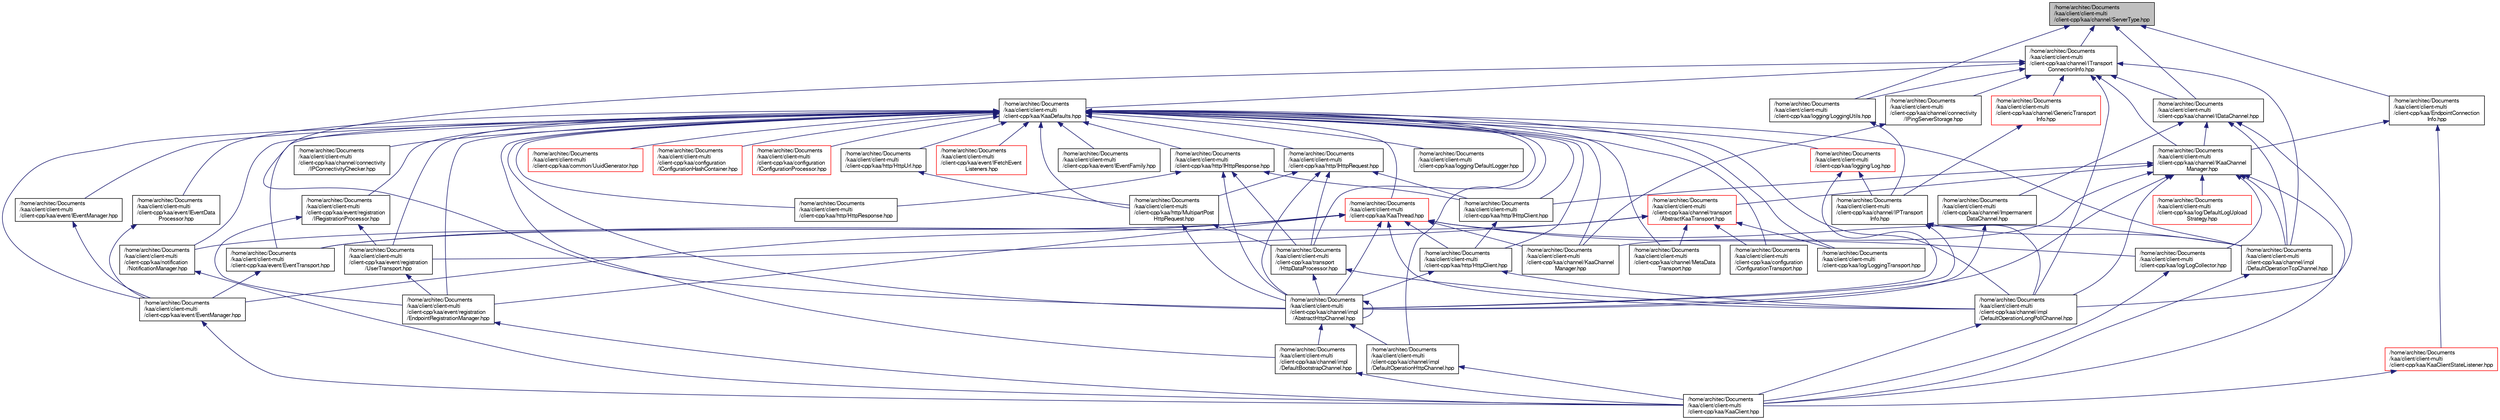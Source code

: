 digraph "/home/architec/Documents/kaa/client/client-multi/client-cpp/kaa/channel/ServerType.hpp"
{
  bgcolor="transparent";
  edge [fontname="FreeSans",fontsize="10",labelfontname="FreeSans",labelfontsize="10"];
  node [fontname="FreeSans",fontsize="10",shape=record];
  Node1 [label="/home/architec/Documents\l/kaa/client/client-multi\l/client-cpp/kaa/channel/ServerType.hpp",height=0.2,width=0.4,color="black", fillcolor="grey75", style="filled" fontcolor="black"];
  Node1 -> Node2 [dir="back",color="midnightblue",fontsize="10",style="solid",fontname="FreeSans"];
  Node2 [label="/home/architec/Documents\l/kaa/client/client-multi\l/client-cpp/kaa/channel/ITransport\lConnectionInfo.hpp",height=0.2,width=0.4,color="black",URL="$ITransportConnectionInfo_8hpp.html"];
  Node2 -> Node3 [dir="back",color="midnightblue",fontsize="10",style="solid",fontname="FreeSans"];
  Node3 [label="/home/architec/Documents\l/kaa/client/client-multi\l/client-cpp/kaa/KaaDefaults.hpp",height=0.2,width=0.4,color="black",URL="$KaaDefaults_8hpp.html"];
  Node3 -> Node4 [dir="back",color="midnightblue",fontsize="10",style="solid",fontname="FreeSans"];
  Node4 [label="/home/architec/Documents\l/kaa/client/client-multi\l/client-cpp/kaa/KaaThread.hpp",height=0.2,width=0.4,color="red",URL="$KaaThread_8hpp.html"];
  Node4 -> Node5 [dir="back",color="midnightblue",fontsize="10",style="solid",fontname="FreeSans"];
  Node5 [label="/home/architec/Documents\l/kaa/client/client-multi\l/client-cpp/kaa/channel/impl\l/AbstractHttpChannel.hpp",height=0.2,width=0.4,color="black",URL="$AbstractHttpChannel_8hpp.html"];
  Node5 -> Node5 [dir="back",color="midnightblue",fontsize="10",style="solid",fontname="FreeSans"];
  Node5 -> Node6 [dir="back",color="midnightblue",fontsize="10",style="solid",fontname="FreeSans"];
  Node6 [label="/home/architec/Documents\l/kaa/client/client-multi\l/client-cpp/kaa/channel/impl\l/DefaultBootstrapChannel.hpp",height=0.2,width=0.4,color="black",URL="$DefaultBootstrapChannel_8hpp.html"];
  Node6 -> Node7 [dir="back",color="midnightblue",fontsize="10",style="solid",fontname="FreeSans"];
  Node7 [label="/home/architec/Documents\l/kaa/client/client-multi\l/client-cpp/kaa/KaaClient.hpp",height=0.2,width=0.4,color="black",URL="$KaaClient_8hpp.html"];
  Node5 -> Node8 [dir="back",color="midnightblue",fontsize="10",style="solid",fontname="FreeSans"];
  Node8 [label="/home/architec/Documents\l/kaa/client/client-multi\l/client-cpp/kaa/channel/impl\l/DefaultOperationHttpChannel.hpp",height=0.2,width=0.4,color="black",URL="$DefaultOperationHttpChannel_8hpp.html"];
  Node8 -> Node7 [dir="back",color="midnightblue",fontsize="10",style="solid",fontname="FreeSans"];
  Node4 -> Node9 [dir="back",color="midnightblue",fontsize="10",style="solid",fontname="FreeSans"];
  Node9 [label="/home/architec/Documents\l/kaa/client/client-multi\l/client-cpp/kaa/http/HttpClient.hpp",height=0.2,width=0.4,color="black",URL="$HttpClient_8hpp.html"];
  Node9 -> Node5 [dir="back",color="midnightblue",fontsize="10",style="solid",fontname="FreeSans"];
  Node9 -> Node10 [dir="back",color="midnightblue",fontsize="10",style="solid",fontname="FreeSans"];
  Node10 [label="/home/architec/Documents\l/kaa/client/client-multi\l/client-cpp/kaa/channel/impl\l/DefaultOperationLongPollChannel.hpp",height=0.2,width=0.4,color="black",URL="$DefaultOperationLongPollChannel_8hpp.html"];
  Node10 -> Node7 [dir="back",color="midnightblue",fontsize="10",style="solid",fontname="FreeSans"];
  Node4 -> Node10 [dir="back",color="midnightblue",fontsize="10",style="solid",fontname="FreeSans"];
  Node4 -> Node11 [dir="back",color="midnightblue",fontsize="10",style="solid",fontname="FreeSans"];
  Node11 [label="/home/architec/Documents\l/kaa/client/client-multi\l/client-cpp/kaa/channel/impl\l/DefaultOperationTcpChannel.hpp",height=0.2,width=0.4,color="black",URL="$DefaultOperationTcpChannel_8hpp.html"];
  Node11 -> Node7 [dir="back",color="midnightblue",fontsize="10",style="solid",fontname="FreeSans"];
  Node4 -> Node12 [dir="back",color="midnightblue",fontsize="10",style="solid",fontname="FreeSans"];
  Node12 [label="/home/architec/Documents\l/kaa/client/client-multi\l/client-cpp/kaa/channel/KaaChannel\lManager.hpp",height=0.2,width=0.4,color="black",URL="$KaaChannelManager_8hpp.html"];
  Node4 -> Node13 [dir="back",color="midnightblue",fontsize="10",style="solid",fontname="FreeSans"];
  Node13 [label="/home/architec/Documents\l/kaa/client/client-multi\l/client-cpp/kaa/event/EventManager.hpp",height=0.2,width=0.4,color="black",URL="$EventManager_8hpp.html"];
  Node13 -> Node7 [dir="back",color="midnightblue",fontsize="10",style="solid",fontname="FreeSans"];
  Node4 -> Node14 [dir="back",color="midnightblue",fontsize="10",style="solid",fontname="FreeSans"];
  Node14 [label="/home/architec/Documents\l/kaa/client/client-multi\l/client-cpp/kaa/event/EventTransport.hpp",height=0.2,width=0.4,color="black",URL="$EventTransport_8hpp.html"];
  Node14 -> Node13 [dir="back",color="midnightblue",fontsize="10",style="solid",fontname="FreeSans"];
  Node4 -> Node15 [dir="back",color="midnightblue",fontsize="10",style="solid",fontname="FreeSans"];
  Node15 [label="/home/architec/Documents\l/kaa/client/client-multi\l/client-cpp/kaa/event/registration\l/EndpointRegistrationManager.hpp",height=0.2,width=0.4,color="black",URL="$EndpointRegistrationManager_8hpp.html"];
  Node15 -> Node7 [dir="back",color="midnightblue",fontsize="10",style="solid",fontname="FreeSans"];
  Node4 -> Node16 [dir="back",color="midnightblue",fontsize="10",style="solid",fontname="FreeSans"];
  Node16 [label="/home/architec/Documents\l/kaa/client/client-multi\l/client-cpp/kaa/notification\l/NotificationManager.hpp",height=0.2,width=0.4,color="black",URL="$NotificationManager_8hpp.html"];
  Node16 -> Node7 [dir="back",color="midnightblue",fontsize="10",style="solid",fontname="FreeSans"];
  Node4 -> Node17 [dir="back",color="midnightblue",fontsize="10",style="solid",fontname="FreeSans"];
  Node17 [label="/home/architec/Documents\l/kaa/client/client-multi\l/client-cpp/kaa/log/LogCollector.hpp",height=0.2,width=0.4,color="black",URL="$LogCollector_8hpp.html"];
  Node17 -> Node7 [dir="back",color="midnightblue",fontsize="10",style="solid",fontname="FreeSans"];
  Node3 -> Node18 [dir="back",color="midnightblue",fontsize="10",style="solid",fontname="FreeSans"];
  Node18 [label="/home/architec/Documents\l/kaa/client/client-multi\l/client-cpp/kaa/logging/Log.hpp",height=0.2,width=0.4,color="red",URL="$Log_8hpp.html"];
  Node18 -> Node5 [dir="back",color="midnightblue",fontsize="10",style="solid",fontname="FreeSans"];
  Node18 -> Node19 [dir="back",color="midnightblue",fontsize="10",style="solid",fontname="FreeSans"];
  Node19 [label="/home/architec/Documents\l/kaa/client/client-multi\l/client-cpp/kaa/channel/IPTransport\lInfo.hpp",height=0.2,width=0.4,color="black",URL="$IPTransportInfo_8hpp.html"];
  Node19 -> Node5 [dir="back",color="midnightblue",fontsize="10",style="solid",fontname="FreeSans"];
  Node19 -> Node10 [dir="back",color="midnightblue",fontsize="10",style="solid",fontname="FreeSans"];
  Node19 -> Node11 [dir="back",color="midnightblue",fontsize="10",style="solid",fontname="FreeSans"];
  Node3 -> Node20 [dir="back",color="midnightblue",fontsize="10",style="solid",fontname="FreeSans"];
  Node20 [label="/home/architec/Documents\l/kaa/client/client-multi\l/client-cpp/kaa/channel/connectivity\l/IPConnectivityChecker.hpp",height=0.2,width=0.4,color="black",URL="$IPConnectivityChecker_8hpp.html"];
  Node3 -> Node5 [dir="back",color="midnightblue",fontsize="10",style="solid",fontname="FreeSans"];
  Node3 -> Node9 [dir="back",color="midnightblue",fontsize="10",style="solid",fontname="FreeSans"];
  Node3 -> Node21 [dir="back",color="midnightblue",fontsize="10",style="solid",fontname="FreeSans"];
  Node21 [label="/home/architec/Documents\l/kaa/client/client-multi\l/client-cpp/kaa/http/IHttpClient.hpp",height=0.2,width=0.4,color="black",URL="$IHttpClient_8hpp.html"];
  Node21 -> Node9 [dir="back",color="midnightblue",fontsize="10",style="solid",fontname="FreeSans"];
  Node3 -> Node22 [dir="back",color="midnightblue",fontsize="10",style="solid",fontname="FreeSans"];
  Node22 [label="/home/architec/Documents\l/kaa/client/client-multi\l/client-cpp/kaa/http/IHttpResponse.hpp",height=0.2,width=0.4,color="black",URL="$IHttpResponse_8hpp.html"];
  Node22 -> Node21 [dir="back",color="midnightblue",fontsize="10",style="solid",fontname="FreeSans"];
  Node22 -> Node5 [dir="back",color="midnightblue",fontsize="10",style="solid",fontname="FreeSans"];
  Node22 -> Node23 [dir="back",color="midnightblue",fontsize="10",style="solid",fontname="FreeSans"];
  Node23 [label="/home/architec/Documents\l/kaa/client/client-multi\l/client-cpp/kaa/transport\l/HttpDataProcessor.hpp",height=0.2,width=0.4,color="black",URL="$HttpDataProcessor_8hpp.html"];
  Node23 -> Node5 [dir="back",color="midnightblue",fontsize="10",style="solid",fontname="FreeSans"];
  Node23 -> Node10 [dir="back",color="midnightblue",fontsize="10",style="solid",fontname="FreeSans"];
  Node22 -> Node24 [dir="back",color="midnightblue",fontsize="10",style="solid",fontname="FreeSans"];
  Node24 [label="/home/architec/Documents\l/kaa/client/client-multi\l/client-cpp/kaa/http/HttpResponse.hpp",height=0.2,width=0.4,color="black",URL="$HttpResponse_8hpp.html"];
  Node3 -> Node25 [dir="back",color="midnightblue",fontsize="10",style="solid",fontname="FreeSans"];
  Node25 [label="/home/architec/Documents\l/kaa/client/client-multi\l/client-cpp/kaa/http/IHttpRequest.hpp",height=0.2,width=0.4,color="black",URL="$IHttpRequest_8hpp.html"];
  Node25 -> Node21 [dir="back",color="midnightblue",fontsize="10",style="solid",fontname="FreeSans"];
  Node25 -> Node5 [dir="back",color="midnightblue",fontsize="10",style="solid",fontname="FreeSans"];
  Node25 -> Node26 [dir="back",color="midnightblue",fontsize="10",style="solid",fontname="FreeSans"];
  Node26 [label="/home/architec/Documents\l/kaa/client/client-multi\l/client-cpp/kaa/http/MultipartPost\lHttpRequest.hpp",height=0.2,width=0.4,color="black",URL="$MultipartPostHttpRequest_8hpp.html"];
  Node26 -> Node5 [dir="back",color="midnightblue",fontsize="10",style="solid",fontname="FreeSans"];
  Node26 -> Node23 [dir="back",color="midnightblue",fontsize="10",style="solid",fontname="FreeSans"];
  Node25 -> Node23 [dir="back",color="midnightblue",fontsize="10",style="solid",fontname="FreeSans"];
  Node3 -> Node26 [dir="back",color="midnightblue",fontsize="10",style="solid",fontname="FreeSans"];
  Node3 -> Node27 [dir="back",color="midnightblue",fontsize="10",style="solid",fontname="FreeSans"];
  Node27 [label="/home/architec/Documents\l/kaa/client/client-multi\l/client-cpp/kaa/http/HttpUrl.hpp",height=0.2,width=0.4,color="black",URL="$HttpUrl_8hpp.html"];
  Node27 -> Node26 [dir="back",color="midnightblue",fontsize="10",style="solid",fontname="FreeSans"];
  Node3 -> Node23 [dir="back",color="midnightblue",fontsize="10",style="solid",fontname="FreeSans"];
  Node3 -> Node6 [dir="back",color="midnightblue",fontsize="10",style="solid",fontname="FreeSans"];
  Node3 -> Node8 [dir="back",color="midnightblue",fontsize="10",style="solid",fontname="FreeSans"];
  Node3 -> Node10 [dir="back",color="midnightblue",fontsize="10",style="solid",fontname="FreeSans"];
  Node3 -> Node11 [dir="back",color="midnightblue",fontsize="10",style="solid",fontname="FreeSans"];
  Node3 -> Node12 [dir="back",color="midnightblue",fontsize="10",style="solid",fontname="FreeSans"];
  Node3 -> Node28 [dir="back",color="midnightblue",fontsize="10",style="solid",fontname="FreeSans"];
  Node28 [label="/home/architec/Documents\l/kaa/client/client-multi\l/client-cpp/kaa/channel/MetaData\lTransport.hpp",height=0.2,width=0.4,color="black",URL="$MetaDataTransport_8hpp.html"];
  Node3 -> Node29 [dir="back",color="midnightblue",fontsize="10",style="solid",fontname="FreeSans"];
  Node29 [label="/home/architec/Documents\l/kaa/client/client-multi\l/client-cpp/kaa/common/UuidGenerator.hpp",height=0.2,width=0.4,color="red",URL="$UuidGenerator_8hpp.html"];
  Node3 -> Node30 [dir="back",color="midnightblue",fontsize="10",style="solid",fontname="FreeSans"];
  Node30 [label="/home/architec/Documents\l/kaa/client/client-multi\l/client-cpp/kaa/configuration\l/ConfigurationTransport.hpp",height=0.2,width=0.4,color="black",URL="$ConfigurationTransport_8hpp.html"];
  Node3 -> Node31 [dir="back",color="midnightblue",fontsize="10",style="solid",fontname="FreeSans"];
  Node31 [label="/home/architec/Documents\l/kaa/client/client-multi\l/client-cpp/kaa/configuration\l/IConfigurationHashContainer.hpp",height=0.2,width=0.4,color="red",URL="$IConfigurationHashContainer_8hpp.html"];
  Node3 -> Node32 [dir="back",color="midnightblue",fontsize="10",style="solid",fontname="FreeSans"];
  Node32 [label="/home/architec/Documents\l/kaa/client/client-multi\l/client-cpp/kaa/configuration\l/IConfigurationProcessor.hpp",height=0.2,width=0.4,color="red",URL="$IConfigurationProcessor_8hpp.html"];
  Node3 -> Node13 [dir="back",color="midnightblue",fontsize="10",style="solid",fontname="FreeSans"];
  Node3 -> Node33 [dir="back",color="midnightblue",fontsize="10",style="solid",fontname="FreeSans"];
  Node33 [label="/home/architec/Documents\l/kaa/client/client-multi\l/client-cpp/kaa/event/IEventManager.hpp",height=0.2,width=0.4,color="black",URL="$IEventManager_8hpp.html"];
  Node33 -> Node13 [dir="back",color="midnightblue",fontsize="10",style="solid",fontname="FreeSans"];
  Node3 -> Node34 [dir="back",color="midnightblue",fontsize="10",style="solid",fontname="FreeSans"];
  Node34 [label="/home/architec/Documents\l/kaa/client/client-multi\l/client-cpp/kaa/event/IFetchEvent\lListeners.hpp",height=0.2,width=0.4,color="red",URL="$IFetchEventListeners_8hpp.html"];
  Node3 -> Node14 [dir="back",color="midnightblue",fontsize="10",style="solid",fontname="FreeSans"];
  Node3 -> Node35 [dir="back",color="midnightblue",fontsize="10",style="solid",fontname="FreeSans"];
  Node35 [label="/home/architec/Documents\l/kaa/client/client-multi\l/client-cpp/kaa/event/IEventData\lProcessor.hpp",height=0.2,width=0.4,color="black",URL="$IEventDataProcessor_8hpp.html"];
  Node35 -> Node13 [dir="back",color="midnightblue",fontsize="10",style="solid",fontname="FreeSans"];
  Node3 -> Node36 [dir="back",color="midnightblue",fontsize="10",style="solid",fontname="FreeSans"];
  Node36 [label="/home/architec/Documents\l/kaa/client/client-multi\l/client-cpp/kaa/event/IEventFamily.hpp",height=0.2,width=0.4,color="black",URL="$IEventFamily_8hpp.html"];
  Node3 -> Node15 [dir="back",color="midnightblue",fontsize="10",style="solid",fontname="FreeSans"];
  Node3 -> Node37 [dir="back",color="midnightblue",fontsize="10",style="solid",fontname="FreeSans"];
  Node37 [label="/home/architec/Documents\l/kaa/client/client-multi\l/client-cpp/kaa/event/registration\l/UserTransport.hpp",height=0.2,width=0.4,color="black",URL="$UserTransport_8hpp.html"];
  Node37 -> Node15 [dir="back",color="midnightblue",fontsize="10",style="solid",fontname="FreeSans"];
  Node3 -> Node38 [dir="back",color="midnightblue",fontsize="10",style="solid",fontname="FreeSans"];
  Node38 [label="/home/architec/Documents\l/kaa/client/client-multi\l/client-cpp/kaa/event/registration\l/IRegistrationProcessor.hpp",height=0.2,width=0.4,color="black",URL="$IRegistrationProcessor_8hpp.html"];
  Node38 -> Node37 [dir="back",color="midnightblue",fontsize="10",style="solid",fontname="FreeSans"];
  Node38 -> Node15 [dir="back",color="midnightblue",fontsize="10",style="solid",fontname="FreeSans"];
  Node3 -> Node24 [dir="back",color="midnightblue",fontsize="10",style="solid",fontname="FreeSans"];
  Node3 -> Node16 [dir="back",color="midnightblue",fontsize="10",style="solid",fontname="FreeSans"];
  Node3 -> Node39 [dir="back",color="midnightblue",fontsize="10",style="solid",fontname="FreeSans"];
  Node39 [label="/home/architec/Documents\l/kaa/client/client-multi\l/client-cpp/kaa/log/LoggingTransport.hpp",height=0.2,width=0.4,color="black",URL="$LoggingTransport_8hpp.html"];
  Node3 -> Node40 [dir="back",color="midnightblue",fontsize="10",style="solid",fontname="FreeSans"];
  Node40 [label="/home/architec/Documents\l/kaa/client/client-multi\l/client-cpp/kaa/logging/DefaultLogger.hpp",height=0.2,width=0.4,color="black",URL="$DefaultLogger_8hpp.html"];
  Node2 -> Node41 [dir="back",color="midnightblue",fontsize="10",style="solid",fontname="FreeSans"];
  Node41 [label="/home/architec/Documents\l/kaa/client/client-multi\l/client-cpp/kaa/channel/IDataChannel.hpp",height=0.2,width=0.4,color="black",URL="$IDataChannel_8hpp.html"];
  Node41 -> Node42 [dir="back",color="midnightblue",fontsize="10",style="solid",fontname="FreeSans"];
  Node42 [label="/home/architec/Documents\l/kaa/client/client-multi\l/client-cpp/kaa/channel/IKaaChannel\lManager.hpp",height=0.2,width=0.4,color="black",URL="$IKaaChannelManager_8hpp.html"];
  Node42 -> Node43 [dir="back",color="midnightblue",fontsize="10",style="solid",fontname="FreeSans"];
  Node43 [label="/home/architec/Documents\l/kaa/client/client-multi\l/client-cpp/kaa/channel/transport\l/AbstractKaaTransport.hpp",height=0.2,width=0.4,color="red",URL="$AbstractKaaTransport_8hpp.html"];
  Node43 -> Node28 [dir="back",color="midnightblue",fontsize="10",style="solid",fontname="FreeSans"];
  Node43 -> Node30 [dir="back",color="midnightblue",fontsize="10",style="solid",fontname="FreeSans"];
  Node43 -> Node14 [dir="back",color="midnightblue",fontsize="10",style="solid",fontname="FreeSans"];
  Node43 -> Node37 [dir="back",color="midnightblue",fontsize="10",style="solid",fontname="FreeSans"];
  Node43 -> Node39 [dir="back",color="midnightblue",fontsize="10",style="solid",fontname="FreeSans"];
  Node42 -> Node21 [dir="back",color="midnightblue",fontsize="10",style="solid",fontname="FreeSans"];
  Node42 -> Node5 [dir="back",color="midnightblue",fontsize="10",style="solid",fontname="FreeSans"];
  Node42 -> Node10 [dir="back",color="midnightblue",fontsize="10",style="solid",fontname="FreeSans"];
  Node42 -> Node11 [dir="back",color="midnightblue",fontsize="10",style="solid",fontname="FreeSans"];
  Node42 -> Node12 [dir="back",color="midnightblue",fontsize="10",style="solid",fontname="FreeSans"];
  Node42 -> Node7 [dir="back",color="midnightblue",fontsize="10",style="solid",fontname="FreeSans"];
  Node42 -> Node17 [dir="back",color="midnightblue",fontsize="10",style="solid",fontname="FreeSans"];
  Node42 -> Node44 [dir="back",color="midnightblue",fontsize="10",style="solid",fontname="FreeSans"];
  Node44 [label="/home/architec/Documents\l/kaa/client/client-multi\l/client-cpp/kaa/log/DefaultLogUpload\lStrategy.hpp",height=0.2,width=0.4,color="red",URL="$DefaultLogUploadStrategy_8hpp.html"];
  Node41 -> Node45 [dir="back",color="midnightblue",fontsize="10",style="solid",fontname="FreeSans"];
  Node45 [label="/home/architec/Documents\l/kaa/client/client-multi\l/client-cpp/kaa/channel/Impermanent\lDataChannel.hpp",height=0.2,width=0.4,color="black",URL="$ImpermanentDataChannel_8hpp.html"];
  Node45 -> Node5 [dir="back",color="midnightblue",fontsize="10",style="solid",fontname="FreeSans"];
  Node41 -> Node10 [dir="back",color="midnightblue",fontsize="10",style="solid",fontname="FreeSans"];
  Node41 -> Node11 [dir="back",color="midnightblue",fontsize="10",style="solid",fontname="FreeSans"];
  Node2 -> Node42 [dir="back",color="midnightblue",fontsize="10",style="solid",fontname="FreeSans"];
  Node2 -> Node46 [dir="back",color="midnightblue",fontsize="10",style="solid",fontname="FreeSans"];
  Node46 [label="/home/architec/Documents\l/kaa/client/client-multi\l/client-cpp/kaa/channel/GenericTransport\lInfo.hpp",height=0.2,width=0.4,color="red",URL="$GenericTransportInfo_8hpp.html"];
  Node46 -> Node19 [dir="back",color="midnightblue",fontsize="10",style="solid",fontname="FreeSans"];
  Node2 -> Node47 [dir="back",color="midnightblue",fontsize="10",style="solid",fontname="FreeSans"];
  Node47 [label="/home/architec/Documents\l/kaa/client/client-multi\l/client-cpp/kaa/channel/connectivity\l/IPingServerStorage.hpp",height=0.2,width=0.4,color="black",URL="$IPingServerStorage_8hpp.html"];
  Node47 -> Node12 [dir="back",color="midnightblue",fontsize="10",style="solid",fontname="FreeSans"];
  Node2 -> Node48 [dir="back",color="midnightblue",fontsize="10",style="solid",fontname="FreeSans"];
  Node48 [label="/home/architec/Documents\l/kaa/client/client-multi\l/client-cpp/kaa/logging/LoggingUtils.hpp",height=0.2,width=0.4,color="black",URL="$LoggingUtils_8hpp.html"];
  Node48 -> Node19 [dir="back",color="midnightblue",fontsize="10",style="solid",fontname="FreeSans"];
  Node2 -> Node5 [dir="back",color="midnightblue",fontsize="10",style="solid",fontname="FreeSans"];
  Node2 -> Node10 [dir="back",color="midnightblue",fontsize="10",style="solid",fontname="FreeSans"];
  Node2 -> Node11 [dir="back",color="midnightblue",fontsize="10",style="solid",fontname="FreeSans"];
  Node1 -> Node41 [dir="back",color="midnightblue",fontsize="10",style="solid",fontname="FreeSans"];
  Node1 -> Node49 [dir="back",color="midnightblue",fontsize="10",style="solid",fontname="FreeSans"];
  Node49 [label="/home/architec/Documents\l/kaa/client/client-multi\l/client-cpp/kaa/EndpointConnection\lInfo.hpp",height=0.2,width=0.4,color="black",URL="$EndpointConnectionInfo_8hpp.html"];
  Node49 -> Node42 [dir="back",color="midnightblue",fontsize="10",style="solid",fontname="FreeSans"];
  Node49 -> Node50 [dir="back",color="midnightblue",fontsize="10",style="solid",fontname="FreeSans"];
  Node50 [label="/home/architec/Documents\l/kaa/client/client-multi\l/client-cpp/kaa/KaaClientStateListener.hpp",height=0.2,width=0.4,color="red",URL="$KaaClientStateListener_8hpp.html"];
  Node50 -> Node7 [dir="back",color="midnightblue",fontsize="10",style="solid",fontname="FreeSans"];
  Node1 -> Node48 [dir="back",color="midnightblue",fontsize="10",style="solid",fontname="FreeSans"];
}
